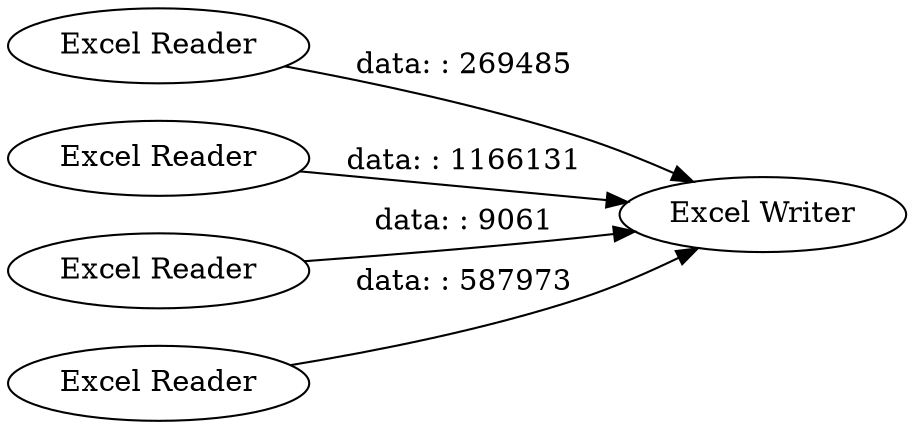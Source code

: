 digraph {
	"4896507744834469843_4" [label="Excel Reader"]
	"4896507744834469843_3" [label="Excel Reader"]
	"4896507744834469843_5" [label="Excel Writer"]
	"4896507744834469843_1" [label="Excel Reader"]
	"4896507744834469843_2" [label="Excel Reader"]
	"4896507744834469843_2" -> "4896507744834469843_5" [label="data: : 587973"]
	"4896507744834469843_3" -> "4896507744834469843_5" [label="data: : 1166131"]
	"4896507744834469843_1" -> "4896507744834469843_5" [label="data: : 9061"]
	"4896507744834469843_4" -> "4896507744834469843_5" [label="data: : 269485"]
	rankdir=LR
}
